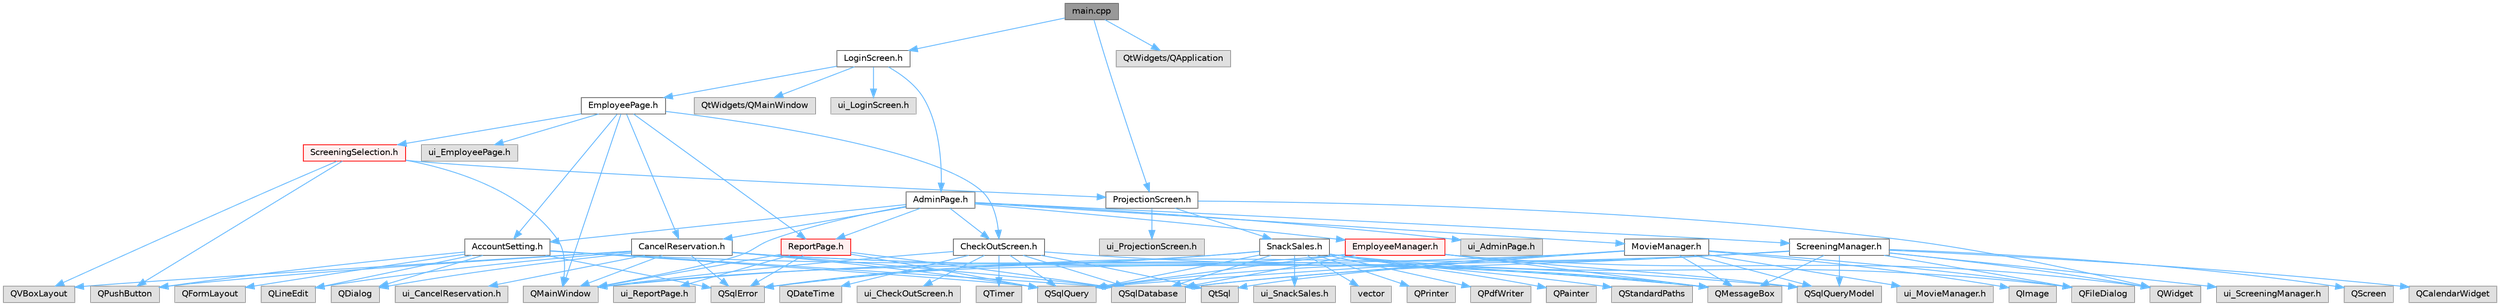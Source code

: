 digraph "main.cpp"
{
 // LATEX_PDF_SIZE
  bgcolor="transparent";
  edge [fontname=Helvetica,fontsize=10,labelfontname=Helvetica,labelfontsize=10];
  node [fontname=Helvetica,fontsize=10,shape=box,height=0.2,width=0.4];
  Node1 [id="Node000001",label="main.cpp",height=0.2,width=0.4,color="gray40", fillcolor="grey60", style="filled", fontcolor="black",tooltip="This file contains the main function to run the program."];
  Node1 -> Node2 [id="edge1_Node000001_Node000002",color="steelblue1",style="solid",tooltip=" "];
  Node2 [id="Node000002",label="LoginScreen.h",height=0.2,width=0.4,color="grey40", fillcolor="white", style="filled",URL="$_login_screen_8h_source.html",tooltip=" "];
  Node2 -> Node3 [id="edge2_Node000002_Node000003",color="steelblue1",style="solid",tooltip=" "];
  Node3 [id="Node000003",label="QtWidgets/QMainWindow",height=0.2,width=0.4,color="grey60", fillcolor="#E0E0E0", style="filled",tooltip=" "];
  Node2 -> Node4 [id="edge3_Node000002_Node000004",color="steelblue1",style="solid",tooltip=" "];
  Node4 [id="Node000004",label="ui_LoginScreen.h",height=0.2,width=0.4,color="grey60", fillcolor="#E0E0E0", style="filled",tooltip=" "];
  Node2 -> Node5 [id="edge4_Node000002_Node000005",color="steelblue1",style="solid",tooltip=" "];
  Node5 [id="Node000005",label="AdminPage.h",height=0.2,width=0.4,color="grey40", fillcolor="white", style="filled",URL="$_admin_page_8h_source.html",tooltip=" "];
  Node5 -> Node6 [id="edge5_Node000005_Node000006",color="steelblue1",style="solid",tooltip=" "];
  Node6 [id="Node000006",label="QMainWindow",height=0.2,width=0.4,color="grey60", fillcolor="#E0E0E0", style="filled",tooltip=" "];
  Node5 -> Node7 [id="edge6_Node000005_Node000007",color="steelblue1",style="solid",tooltip=" "];
  Node7 [id="Node000007",label="CheckOutScreen.h",height=0.2,width=0.4,color="grey40", fillcolor="white", style="filled",URL="$_check_out_screen_8h_source.html",tooltip=" "];
  Node7 -> Node6 [id="edge7_Node000007_Node000006",color="steelblue1",style="solid",tooltip=" "];
  Node7 -> Node8 [id="edge8_Node000007_Node000008",color="steelblue1",style="solid",tooltip=" "];
  Node8 [id="Node000008",label="ui_CheckOutScreen.h",height=0.2,width=0.4,color="grey60", fillcolor="#E0E0E0", style="filled",tooltip=" "];
  Node7 -> Node9 [id="edge9_Node000007_Node000009",color="steelblue1",style="solid",tooltip=" "];
  Node9 [id="Node000009",label="QTimer",height=0.2,width=0.4,color="grey60", fillcolor="#E0E0E0", style="filled",tooltip=" "];
  Node7 -> Node10 [id="edge10_Node000007_Node000010",color="steelblue1",style="solid",tooltip=" "];
  Node10 [id="Node000010",label="QDateTime",height=0.2,width=0.4,color="grey60", fillcolor="#E0E0E0", style="filled",tooltip=" "];
  Node7 -> Node11 [id="edge11_Node000007_Node000011",color="steelblue1",style="solid",tooltip=" "];
  Node11 [id="Node000011",label="QMessageBox",height=0.2,width=0.4,color="grey60", fillcolor="#E0E0E0", style="filled",tooltip=" "];
  Node7 -> Node12 [id="edge12_Node000007_Node000012",color="steelblue1",style="solid",tooltip=" "];
  Node12 [id="Node000012",label="QtSql",height=0.2,width=0.4,color="grey60", fillcolor="#E0E0E0", style="filled",tooltip=" "];
  Node7 -> Node13 [id="edge13_Node000007_Node000013",color="steelblue1",style="solid",tooltip=" "];
  Node13 [id="Node000013",label="QSqlDatabase",height=0.2,width=0.4,color="grey60", fillcolor="#E0E0E0", style="filled",tooltip=" "];
  Node7 -> Node14 [id="edge14_Node000007_Node000014",color="steelblue1",style="solid",tooltip=" "];
  Node14 [id="Node000014",label="QSqlQuery",height=0.2,width=0.4,color="grey60", fillcolor="#E0E0E0", style="filled",tooltip=" "];
  Node5 -> Node15 [id="edge15_Node000005_Node000015",color="steelblue1",style="solid",tooltip=" "];
  Node15 [id="Node000015",label="MovieManager.h",height=0.2,width=0.4,color="grey40", fillcolor="white", style="filled",URL="$_movie_manager_8h_source.html",tooltip=" "];
  Node15 -> Node6 [id="edge16_Node000015_Node000006",color="steelblue1",style="solid",tooltip=" "];
  Node15 -> Node16 [id="edge17_Node000015_Node000016",color="steelblue1",style="solid",tooltip=" "];
  Node16 [id="Node000016",label="ui_MovieManager.h",height=0.2,width=0.4,color="grey60", fillcolor="#E0E0E0", style="filled",tooltip=" "];
  Node15 -> Node12 [id="edge18_Node000015_Node000012",color="steelblue1",style="solid",tooltip=" "];
  Node15 -> Node13 [id="edge19_Node000015_Node000013",color="steelblue1",style="solid",tooltip=" "];
  Node15 -> Node14 [id="edge20_Node000015_Node000014",color="steelblue1",style="solid",tooltip=" "];
  Node15 -> Node17 [id="edge21_Node000015_Node000017",color="steelblue1",style="solid",tooltip=" "];
  Node17 [id="Node000017",label="QSqlQueryModel",height=0.2,width=0.4,color="grey60", fillcolor="#E0E0E0", style="filled",tooltip=" "];
  Node15 -> Node11 [id="edge22_Node000015_Node000011",color="steelblue1",style="solid",tooltip=" "];
  Node15 -> Node18 [id="edge23_Node000015_Node000018",color="steelblue1",style="solid",tooltip=" "];
  Node18 [id="Node000018",label="QFileDialog",height=0.2,width=0.4,color="grey60", fillcolor="#E0E0E0", style="filled",tooltip=" "];
  Node15 -> Node19 [id="edge24_Node000015_Node000019",color="steelblue1",style="solid",tooltip=" "];
  Node19 [id="Node000019",label="QImage",height=0.2,width=0.4,color="grey60", fillcolor="#E0E0E0", style="filled",tooltip=" "];
  Node5 -> Node20 [id="edge25_Node000005_Node000020",color="steelblue1",style="solid",tooltip=" "];
  Node20 [id="Node000020",label="ScreeningManager.h",height=0.2,width=0.4,color="grey40", fillcolor="white", style="filled",URL="$_screening_manager_8h_source.html",tooltip=" "];
  Node20 -> Node21 [id="edge26_Node000020_Node000021",color="steelblue1",style="solid",tooltip=" "];
  Node21 [id="Node000021",label="QWidget",height=0.2,width=0.4,color="grey60", fillcolor="#E0E0E0", style="filled",tooltip=" "];
  Node20 -> Node22 [id="edge27_Node000020_Node000022",color="steelblue1",style="solid",tooltip=" "];
  Node22 [id="Node000022",label="ui_ScreeningManager.h",height=0.2,width=0.4,color="grey60", fillcolor="#E0E0E0", style="filled",tooltip=" "];
  Node20 -> Node13 [id="edge28_Node000020_Node000013",color="steelblue1",style="solid",tooltip=" "];
  Node20 -> Node14 [id="edge29_Node000020_Node000014",color="steelblue1",style="solid",tooltip=" "];
  Node20 -> Node23 [id="edge30_Node000020_Node000023",color="steelblue1",style="solid",tooltip=" "];
  Node23 [id="Node000023",label="QSqlError",height=0.2,width=0.4,color="grey60", fillcolor="#E0E0E0", style="filled",tooltip=" "];
  Node20 -> Node11 [id="edge31_Node000020_Node000011",color="steelblue1",style="solid",tooltip=" "];
  Node20 -> Node17 [id="edge32_Node000020_Node000017",color="steelblue1",style="solid",tooltip=" "];
  Node20 -> Node18 [id="edge33_Node000020_Node000018",color="steelblue1",style="solid",tooltip=" "];
  Node20 -> Node24 [id="edge34_Node000020_Node000024",color="steelblue1",style="solid",tooltip=" "];
  Node24 [id="Node000024",label="QCalendarWidget",height=0.2,width=0.4,color="grey60", fillcolor="#E0E0E0", style="filled",tooltip=" "];
  Node20 -> Node25 [id="edge35_Node000020_Node000025",color="steelblue1",style="solid",tooltip=" "];
  Node25 [id="Node000025",label="QScreen",height=0.2,width=0.4,color="grey60", fillcolor="#E0E0E0", style="filled",tooltip=" "];
  Node5 -> Node26 [id="edge36_Node000005_Node000026",color="steelblue1",style="solid",tooltip=" "];
  Node26 [id="Node000026",label="CancelReservation.h",height=0.2,width=0.4,color="grey40", fillcolor="white", style="filled",URL="$_cancel_reservation_8h_source.html",tooltip=" "];
  Node26 -> Node6 [id="edge37_Node000026_Node000006",color="steelblue1",style="solid",tooltip=" "];
  Node26 -> Node27 [id="edge38_Node000026_Node000027",color="steelblue1",style="solid",tooltip=" "];
  Node27 [id="Node000027",label="ui_CancelReservation.h",height=0.2,width=0.4,color="grey60", fillcolor="#E0E0E0", style="filled",tooltip=" "];
  Node26 -> Node13 [id="edge39_Node000026_Node000013",color="steelblue1",style="solid",tooltip=" "];
  Node26 -> Node14 [id="edge40_Node000026_Node000014",color="steelblue1",style="solid",tooltip=" "];
  Node26 -> Node23 [id="edge41_Node000026_Node000023",color="steelblue1",style="solid",tooltip=" "];
  Node26 -> Node11 [id="edge42_Node000026_Node000011",color="steelblue1",style="solid",tooltip=" "];
  Node26 -> Node17 [id="edge43_Node000026_Node000017",color="steelblue1",style="solid",tooltip=" "];
  Node26 -> Node28 [id="edge44_Node000026_Node000028",color="steelblue1",style="solid",tooltip=" "];
  Node28 [id="Node000028",label="QDialog",height=0.2,width=0.4,color="grey60", fillcolor="#E0E0E0", style="filled",tooltip=" "];
  Node26 -> Node29 [id="edge45_Node000026_Node000029",color="steelblue1",style="solid",tooltip=" "];
  Node29 [id="Node000029",label="QVBoxLayout",height=0.2,width=0.4,color="grey60", fillcolor="#E0E0E0", style="filled",tooltip=" "];
  Node26 -> Node30 [id="edge46_Node000026_Node000030",color="steelblue1",style="solid",tooltip=" "];
  Node30 [id="Node000030",label="QLineEdit",height=0.2,width=0.4,color="grey60", fillcolor="#E0E0E0", style="filled",tooltip=" "];
  Node26 -> Node31 [id="edge47_Node000026_Node000031",color="steelblue1",style="solid",tooltip=" "];
  Node31 [id="Node000031",label="QPushButton",height=0.2,width=0.4,color="grey60", fillcolor="#E0E0E0", style="filled",tooltip=" "];
  Node5 -> Node32 [id="edge48_Node000005_Node000032",color="steelblue1",style="solid",tooltip=" "];
  Node32 [id="Node000032",label="AccountSetting.h",height=0.2,width=0.4,color="grey40", fillcolor="white", style="filled",URL="$_account_setting_8h_source.html",tooltip=" "];
  Node32 -> Node28 [id="edge49_Node000032_Node000028",color="steelblue1",style="solid",tooltip=" "];
  Node32 -> Node13 [id="edge50_Node000032_Node000013",color="steelblue1",style="solid",tooltip=" "];
  Node32 -> Node14 [id="edge51_Node000032_Node000014",color="steelblue1",style="solid",tooltip=" "];
  Node32 -> Node23 [id="edge52_Node000032_Node000023",color="steelblue1",style="solid",tooltip=" "];
  Node32 -> Node11 [id="edge53_Node000032_Node000011",color="steelblue1",style="solid",tooltip=" "];
  Node32 -> Node33 [id="edge54_Node000032_Node000033",color="steelblue1",style="solid",tooltip=" "];
  Node33 [id="Node000033",label="QFormLayout",height=0.2,width=0.4,color="grey60", fillcolor="#E0E0E0", style="filled",tooltip=" "];
  Node32 -> Node30 [id="edge55_Node000032_Node000030",color="steelblue1",style="solid",tooltip=" "];
  Node32 -> Node31 [id="edge56_Node000032_Node000031",color="steelblue1",style="solid",tooltip=" "];
  Node5 -> Node34 [id="edge57_Node000005_Node000034",color="steelblue1",style="solid",tooltip=" "];
  Node34 [id="Node000034",label="ReportPage.h",height=0.2,width=0.4,color="red", fillcolor="#FFF0F0", style="filled",URL="$_report_page_8h_source.html",tooltip=" "];
  Node34 -> Node6 [id="edge58_Node000034_Node000006",color="steelblue1",style="solid",tooltip=" "];
  Node34 -> Node35 [id="edge59_Node000034_Node000035",color="steelblue1",style="solid",tooltip=" "];
  Node35 [id="Node000035",label="ui_ReportPage.h",height=0.2,width=0.4,color="grey60", fillcolor="#E0E0E0", style="filled",tooltip=" "];
  Node34 -> Node13 [id="edge60_Node000034_Node000013",color="steelblue1",style="solid",tooltip=" "];
  Node34 -> Node14 [id="edge61_Node000034_Node000014",color="steelblue1",style="solid",tooltip=" "];
  Node34 -> Node23 [id="edge62_Node000034_Node000023",color="steelblue1",style="solid",tooltip=" "];
  Node5 -> Node43 [id="edge63_Node000005_Node000043",color="steelblue1",style="solid",tooltip=" "];
  Node43 [id="Node000043",label="EmployeeManager.h",height=0.2,width=0.4,color="red", fillcolor="#FFF0F0", style="filled",URL="$_employee_manager_8h_source.html",tooltip=" "];
  Node43 -> Node21 [id="edge64_Node000043_Node000021",color="steelblue1",style="solid",tooltip=" "];
  Node43 -> Node13 [id="edge65_Node000043_Node000013",color="steelblue1",style="solid",tooltip=" "];
  Node43 -> Node14 [id="edge66_Node000043_Node000014",color="steelblue1",style="solid",tooltip=" "];
  Node43 -> Node23 [id="edge67_Node000043_Node000023",color="steelblue1",style="solid",tooltip=" "];
  Node43 -> Node17 [id="edge68_Node000043_Node000017",color="steelblue1",style="solid",tooltip=" "];
  Node43 -> Node11 [id="edge69_Node000043_Node000011",color="steelblue1",style="solid",tooltip=" "];
  Node5 -> Node45 [id="edge70_Node000005_Node000045",color="steelblue1",style="solid",tooltip=" "];
  Node45 [id="Node000045",label="ui_AdminPage.h",height=0.2,width=0.4,color="grey60", fillcolor="#E0E0E0", style="filled",tooltip=" "];
  Node2 -> Node46 [id="edge71_Node000002_Node000046",color="steelblue1",style="solid",tooltip=" "];
  Node46 [id="Node000046",label="EmployeePage.h",height=0.2,width=0.4,color="grey40", fillcolor="white", style="filled",URL="$_employee_page_8h_source.html",tooltip=" "];
  Node46 -> Node6 [id="edge72_Node000046_Node000006",color="steelblue1",style="solid",tooltip=" "];
  Node46 -> Node47 [id="edge73_Node000046_Node000047",color="steelblue1",style="solid",tooltip=" "];
  Node47 [id="Node000047",label="ui_EmployeePage.h",height=0.2,width=0.4,color="grey60", fillcolor="#E0E0E0", style="filled",tooltip=" "];
  Node46 -> Node7 [id="edge74_Node000046_Node000007",color="steelblue1",style="solid",tooltip=" "];
  Node46 -> Node48 [id="edge75_Node000046_Node000048",color="steelblue1",style="solid",tooltip=" "];
  Node48 [id="Node000048",label="ScreeningSelection.h",height=0.2,width=0.4,color="red", fillcolor="#FFF0F0", style="filled",URL="$_screening_selection_8h_source.html",tooltip=" "];
  Node48 -> Node6 [id="edge76_Node000048_Node000006",color="steelblue1",style="solid",tooltip=" "];
  Node48 -> Node29 [id="edge77_Node000048_Node000029",color="steelblue1",style="solid",tooltip=" "];
  Node48 -> Node31 [id="edge78_Node000048_Node000031",color="steelblue1",style="solid",tooltip=" "];
  Node48 -> Node55 [id="edge79_Node000048_Node000055",color="steelblue1",style="solid",tooltip=" "];
  Node55 [id="Node000055",label="ProjectionScreen.h",height=0.2,width=0.4,color="grey40", fillcolor="white", style="filled",URL="$_projection_screen_8h_source.html",tooltip=" "];
  Node55 -> Node21 [id="edge80_Node000055_Node000021",color="steelblue1",style="solid",tooltip=" "];
  Node55 -> Node56 [id="edge81_Node000055_Node000056",color="steelblue1",style="solid",tooltip=" "];
  Node56 [id="Node000056",label="ui_ProjectionScreen.h",height=0.2,width=0.4,color="grey60", fillcolor="#E0E0E0", style="filled",tooltip=" "];
  Node55 -> Node57 [id="edge82_Node000055_Node000057",color="steelblue1",style="solid",tooltip=" "];
  Node57 [id="Node000057",label="SnackSales.h",height=0.2,width=0.4,color="grey40", fillcolor="white", style="filled",URL="$_snack_sales_8h_source.html",tooltip=" "];
  Node57 -> Node6 [id="edge83_Node000057_Node000006",color="steelblue1",style="solid",tooltip=" "];
  Node57 -> Node58 [id="edge84_Node000057_Node000058",color="steelblue1",style="solid",tooltip=" "];
  Node58 [id="Node000058",label="ui_SnackSales.h",height=0.2,width=0.4,color="grey60", fillcolor="#E0E0E0", style="filled",tooltip=" "];
  Node57 -> Node23 [id="edge85_Node000057_Node000023",color="steelblue1",style="solid",tooltip=" "];
  Node57 -> Node14 [id="edge86_Node000057_Node000014",color="steelblue1",style="solid",tooltip=" "];
  Node57 -> Node11 [id="edge87_Node000057_Node000011",color="steelblue1",style="solid",tooltip=" "];
  Node57 -> Node13 [id="edge88_Node000057_Node000013",color="steelblue1",style="solid",tooltip=" "];
  Node57 -> Node59 [id="edge89_Node000057_Node000059",color="steelblue1",style="solid",tooltip=" "];
  Node59 [id="Node000059",label="vector",height=0.2,width=0.4,color="grey60", fillcolor="#E0E0E0", style="filled",tooltip=" "];
  Node57 -> Node60 [id="edge90_Node000057_Node000060",color="steelblue1",style="solid",tooltip=" "];
  Node60 [id="Node000060",label="QPrinter",height=0.2,width=0.4,color="grey60", fillcolor="#E0E0E0", style="filled",tooltip=" "];
  Node57 -> Node18 [id="edge91_Node000057_Node000018",color="steelblue1",style="solid",tooltip=" "];
  Node57 -> Node61 [id="edge92_Node000057_Node000061",color="steelblue1",style="solid",tooltip=" "];
  Node61 [id="Node000061",label="QPdfWriter",height=0.2,width=0.4,color="grey60", fillcolor="#E0E0E0", style="filled",tooltip=" "];
  Node57 -> Node62 [id="edge93_Node000057_Node000062",color="steelblue1",style="solid",tooltip=" "];
  Node62 [id="Node000062",label="QPainter",height=0.2,width=0.4,color="grey60", fillcolor="#E0E0E0", style="filled",tooltip=" "];
  Node57 -> Node63 [id="edge94_Node000057_Node000063",color="steelblue1",style="solid",tooltip=" "];
  Node63 [id="Node000063",label="QStandardPaths",height=0.2,width=0.4,color="grey60", fillcolor="#E0E0E0", style="filled",tooltip=" "];
  Node46 -> Node26 [id="edge95_Node000046_Node000026",color="steelblue1",style="solid",tooltip=" "];
  Node46 -> Node32 [id="edge96_Node000046_Node000032",color="steelblue1",style="solid",tooltip=" "];
  Node46 -> Node34 [id="edge97_Node000046_Node000034",color="steelblue1",style="solid",tooltip=" "];
  Node1 -> Node65 [id="edge98_Node000001_Node000065",color="steelblue1",style="solid",tooltip=" "];
  Node65 [id="Node000065",label="QtWidgets/QApplication",height=0.2,width=0.4,color="grey60", fillcolor="#E0E0E0", style="filled",tooltip=" "];
  Node1 -> Node55 [id="edge99_Node000001_Node000055",color="steelblue1",style="solid",tooltip=" "];
}

